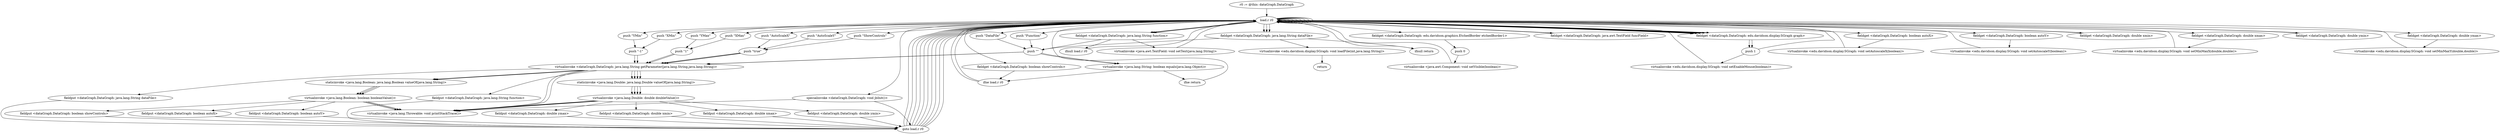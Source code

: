 digraph "" {
    "r0 := @this: dataGraph.DataGraph"
    "load.r r0"
    "r0 := @this: dataGraph.DataGraph"->"load.r r0";
    "load.r r0"->"load.r r0";
    "push \"Function\""
    "load.r r0"->"push \"Function\"";
    "push \"\""
    "push \"Function\""->"push \"\"";
    "virtualinvoke <dataGraph.DataGraph: java.lang.String getParameter(java.lang.String,java.lang.String)>"
    "push \"\""->"virtualinvoke <dataGraph.DataGraph: java.lang.String getParameter(java.lang.String,java.lang.String)>";
    "fieldput <dataGraph.DataGraph: java.lang.String function>"
    "virtualinvoke <dataGraph.DataGraph: java.lang.String getParameter(java.lang.String,java.lang.String)>"->"fieldput <dataGraph.DataGraph: java.lang.String function>";
    "goto load.r r0"
    "fieldput <dataGraph.DataGraph: java.lang.String function>"->"goto load.r r0";
    "goto load.r r0"->"load.r r0";
    "load.r r0"->"load.r r0";
    "push \"XMin\""
    "load.r r0"->"push \"XMin\"";
    "push \"-1\""
    "push \"XMin\""->"push \"-1\"";
    "push \"-1\""->"virtualinvoke <dataGraph.DataGraph: java.lang.String getParameter(java.lang.String,java.lang.String)>";
    "staticinvoke <java.lang.Double: java.lang.Double valueOf(java.lang.String)>"
    "virtualinvoke <dataGraph.DataGraph: java.lang.String getParameter(java.lang.String,java.lang.String)>"->"staticinvoke <java.lang.Double: java.lang.Double valueOf(java.lang.String)>";
    "virtualinvoke <java.lang.Double: double doubleValue()>"
    "staticinvoke <java.lang.Double: java.lang.Double valueOf(java.lang.String)>"->"virtualinvoke <java.lang.Double: double doubleValue()>";
    "fieldput <dataGraph.DataGraph: double xmin>"
    "virtualinvoke <java.lang.Double: double doubleValue()>"->"fieldput <dataGraph.DataGraph: double xmin>";
    "fieldput <dataGraph.DataGraph: double xmin>"->"goto load.r r0";
    "goto load.r r0"->"load.r r0";
    "load.r r0"->"load.r r0";
    "push \"XMax\""
    "load.r r0"->"push \"XMax\"";
    "push \"1\""
    "push \"XMax\""->"push \"1\"";
    "push \"1\""->"virtualinvoke <dataGraph.DataGraph: java.lang.String getParameter(java.lang.String,java.lang.String)>";
    "virtualinvoke <dataGraph.DataGraph: java.lang.String getParameter(java.lang.String,java.lang.String)>"->"staticinvoke <java.lang.Double: java.lang.Double valueOf(java.lang.String)>";
    "staticinvoke <java.lang.Double: java.lang.Double valueOf(java.lang.String)>"->"virtualinvoke <java.lang.Double: double doubleValue()>";
    "fieldput <dataGraph.DataGraph: double xmax>"
    "virtualinvoke <java.lang.Double: double doubleValue()>"->"fieldput <dataGraph.DataGraph: double xmax>";
    "fieldput <dataGraph.DataGraph: double xmax>"->"goto load.r r0";
    "goto load.r r0"->"load.r r0";
    "load.r r0"->"load.r r0";
    "push \"YMin\""
    "load.r r0"->"push \"YMin\"";
    "push \"YMin\""->"push \"-1\"";
    "push \"-1\""->"virtualinvoke <dataGraph.DataGraph: java.lang.String getParameter(java.lang.String,java.lang.String)>";
    "virtualinvoke <dataGraph.DataGraph: java.lang.String getParameter(java.lang.String,java.lang.String)>"->"staticinvoke <java.lang.Double: java.lang.Double valueOf(java.lang.String)>";
    "staticinvoke <java.lang.Double: java.lang.Double valueOf(java.lang.String)>"->"virtualinvoke <java.lang.Double: double doubleValue()>";
    "fieldput <dataGraph.DataGraph: double ymin>"
    "virtualinvoke <java.lang.Double: double doubleValue()>"->"fieldput <dataGraph.DataGraph: double ymin>";
    "fieldput <dataGraph.DataGraph: double ymin>"->"goto load.r r0";
    "goto load.r r0"->"load.r r0";
    "load.r r0"->"load.r r0";
    "push \"YMax\""
    "load.r r0"->"push \"YMax\"";
    "push \"YMax\""->"push \"1\"";
    "push \"1\""->"virtualinvoke <dataGraph.DataGraph: java.lang.String getParameter(java.lang.String,java.lang.String)>";
    "virtualinvoke <dataGraph.DataGraph: java.lang.String getParameter(java.lang.String,java.lang.String)>"->"staticinvoke <java.lang.Double: java.lang.Double valueOf(java.lang.String)>";
    "staticinvoke <java.lang.Double: java.lang.Double valueOf(java.lang.String)>"->"virtualinvoke <java.lang.Double: double doubleValue()>";
    "fieldput <dataGraph.DataGraph: double ymax>"
    "virtualinvoke <java.lang.Double: double doubleValue()>"->"fieldput <dataGraph.DataGraph: double ymax>";
    "fieldput <dataGraph.DataGraph: double ymax>"->"goto load.r r0";
    "goto load.r r0"->"load.r r0";
    "load.r r0"->"load.r r0";
    "push \"DataFile\""
    "load.r r0"->"push \"DataFile\"";
    "push \"DataFile\""->"push \"\"";
    "push \"\""->"virtualinvoke <dataGraph.DataGraph: java.lang.String getParameter(java.lang.String,java.lang.String)>";
    "fieldput <dataGraph.DataGraph: java.lang.String dataFile>"
    "virtualinvoke <dataGraph.DataGraph: java.lang.String getParameter(java.lang.String,java.lang.String)>"->"fieldput <dataGraph.DataGraph: java.lang.String dataFile>";
    "fieldput <dataGraph.DataGraph: java.lang.String dataFile>"->"goto load.r r0";
    "goto load.r r0"->"load.r r0";
    "load.r r0"->"load.r r0";
    "push \"AutoScaleX\""
    "load.r r0"->"push \"AutoScaleX\"";
    "push \"true\""
    "push \"AutoScaleX\""->"push \"true\"";
    "push \"true\""->"virtualinvoke <dataGraph.DataGraph: java.lang.String getParameter(java.lang.String,java.lang.String)>";
    "staticinvoke <java.lang.Boolean: java.lang.Boolean valueOf(java.lang.String)>"
    "virtualinvoke <dataGraph.DataGraph: java.lang.String getParameter(java.lang.String,java.lang.String)>"->"staticinvoke <java.lang.Boolean: java.lang.Boolean valueOf(java.lang.String)>";
    "virtualinvoke <java.lang.Boolean: boolean booleanValue()>"
    "staticinvoke <java.lang.Boolean: java.lang.Boolean valueOf(java.lang.String)>"->"virtualinvoke <java.lang.Boolean: boolean booleanValue()>";
    "fieldput <dataGraph.DataGraph: boolean autoX>"
    "virtualinvoke <java.lang.Boolean: boolean booleanValue()>"->"fieldput <dataGraph.DataGraph: boolean autoX>";
    "fieldput <dataGraph.DataGraph: boolean autoX>"->"goto load.r r0";
    "goto load.r r0"->"load.r r0";
    "load.r r0"->"load.r r0";
    "push \"AutoScaleY\""
    "load.r r0"->"push \"AutoScaleY\"";
    "push \"AutoScaleY\""->"push \"true\"";
    "push \"true\""->"virtualinvoke <dataGraph.DataGraph: java.lang.String getParameter(java.lang.String,java.lang.String)>";
    "virtualinvoke <dataGraph.DataGraph: java.lang.String getParameter(java.lang.String,java.lang.String)>"->"staticinvoke <java.lang.Boolean: java.lang.Boolean valueOf(java.lang.String)>";
    "staticinvoke <java.lang.Boolean: java.lang.Boolean valueOf(java.lang.String)>"->"virtualinvoke <java.lang.Boolean: boolean booleanValue()>";
    "fieldput <dataGraph.DataGraph: boolean autoY>"
    "virtualinvoke <java.lang.Boolean: boolean booleanValue()>"->"fieldput <dataGraph.DataGraph: boolean autoY>";
    "fieldput <dataGraph.DataGraph: boolean autoY>"->"goto load.r r0";
    "goto load.r r0"->"load.r r0";
    "load.r r0"->"load.r r0";
    "push \"ShowControls\""
    "load.r r0"->"push \"ShowControls\"";
    "push \"ShowControls\""->"push \"true\"";
    "push \"true\""->"virtualinvoke <dataGraph.DataGraph: java.lang.String getParameter(java.lang.String,java.lang.String)>";
    "virtualinvoke <dataGraph.DataGraph: java.lang.String getParameter(java.lang.String,java.lang.String)>"->"staticinvoke <java.lang.Boolean: java.lang.Boolean valueOf(java.lang.String)>";
    "staticinvoke <java.lang.Boolean: java.lang.Boolean valueOf(java.lang.String)>"->"virtualinvoke <java.lang.Boolean: boolean booleanValue()>";
    "fieldput <dataGraph.DataGraph: boolean showControls>"
    "virtualinvoke <java.lang.Boolean: boolean booleanValue()>"->"fieldput <dataGraph.DataGraph: boolean showControls>";
    "fieldput <dataGraph.DataGraph: boolean showControls>"->"goto load.r r0";
    "goto load.r r0"->"load.r r0";
    "specialinvoke <dataGraph.DataGraph: void jbInit()>"
    "load.r r0"->"specialinvoke <dataGraph.DataGraph: void jbInit()>";
    "specialinvoke <dataGraph.DataGraph: void jbInit()>"->"goto load.r r0";
    "goto load.r r0"->"load.r r0";
    "fieldget <dataGraph.DataGraph: boolean showControls>"
    "load.r r0"->"fieldget <dataGraph.DataGraph: boolean showControls>";
    "ifne load.r r0"
    "fieldget <dataGraph.DataGraph: boolean showControls>"->"ifne load.r r0";
    "ifne load.r r0"->"load.r r0";
    "fieldget <dataGraph.DataGraph: edu.davidson.graphics.EtchedBorder etchedBorder1>"
    "load.r r0"->"fieldget <dataGraph.DataGraph: edu.davidson.graphics.EtchedBorder etchedBorder1>";
    "push 0"
    "fieldget <dataGraph.DataGraph: edu.davidson.graphics.EtchedBorder etchedBorder1>"->"push 0";
    "virtualinvoke <java.awt.Component: void setVisible(boolean)>"
    "push 0"->"virtualinvoke <java.awt.Component: void setVisible(boolean)>";
    "virtualinvoke <java.awt.Component: void setVisible(boolean)>"->"load.r r0";
    "fieldget <dataGraph.DataGraph: java.lang.String function>"
    "load.r r0"->"fieldget <dataGraph.DataGraph: java.lang.String function>";
    "ifnull load.r r0"
    "fieldget <dataGraph.DataGraph: java.lang.String function>"->"ifnull load.r r0";
    "ifnull load.r r0"->"load.r r0";
    "load.r r0"->"fieldget <dataGraph.DataGraph: java.lang.String function>";
    "fieldget <dataGraph.DataGraph: java.lang.String function>"->"push \"\"";
    "virtualinvoke <java.lang.String: boolean equals(java.lang.Object)>"
    "push \"\""->"virtualinvoke <java.lang.String: boolean equals(java.lang.Object)>";
    "virtualinvoke <java.lang.String: boolean equals(java.lang.Object)>"->"ifne load.r r0";
    "ifne load.r r0"->"load.r r0";
    "fieldget <dataGraph.DataGraph: java.awt.TextField funcField>"
    "load.r r0"->"fieldget <dataGraph.DataGraph: java.awt.TextField funcField>";
    "fieldget <dataGraph.DataGraph: java.awt.TextField funcField>"->"load.r r0";
    "load.r r0"->"fieldget <dataGraph.DataGraph: java.lang.String function>";
    "virtualinvoke <java.awt.TextField: void setText(java.lang.String)>"
    "fieldget <dataGraph.DataGraph: java.lang.String function>"->"virtualinvoke <java.awt.TextField: void setText(java.lang.String)>";
    "virtualinvoke <java.awt.TextField: void setText(java.lang.String)>"->"load.r r0";
    "fieldget <dataGraph.DataGraph: edu.davidson.display.SGraph graph>"
    "load.r r0"->"fieldget <dataGraph.DataGraph: edu.davidson.display.SGraph graph>";
    "push 1"
    "fieldget <dataGraph.DataGraph: edu.davidson.display.SGraph graph>"->"push 1";
    "virtualinvoke <edu.davidson.display.SGraph: void setEnableMouse(boolean)>"
    "push 1"->"virtualinvoke <edu.davidson.display.SGraph: void setEnableMouse(boolean)>";
    "virtualinvoke <edu.davidson.display.SGraph: void setEnableMouse(boolean)>"->"load.r r0";
    "load.r r0"->"fieldget <dataGraph.DataGraph: edu.davidson.display.SGraph graph>";
    "fieldget <dataGraph.DataGraph: edu.davidson.display.SGraph graph>"->"load.r r0";
    "fieldget <dataGraph.DataGraph: boolean autoX>"
    "load.r r0"->"fieldget <dataGraph.DataGraph: boolean autoX>";
    "virtualinvoke <edu.davidson.display.SGraph: void setAutoscaleX(boolean)>"
    "fieldget <dataGraph.DataGraph: boolean autoX>"->"virtualinvoke <edu.davidson.display.SGraph: void setAutoscaleX(boolean)>";
    "virtualinvoke <edu.davidson.display.SGraph: void setAutoscaleX(boolean)>"->"load.r r0";
    "load.r r0"->"fieldget <dataGraph.DataGraph: edu.davidson.display.SGraph graph>";
    "fieldget <dataGraph.DataGraph: edu.davidson.display.SGraph graph>"->"load.r r0";
    "fieldget <dataGraph.DataGraph: boolean autoY>"
    "load.r r0"->"fieldget <dataGraph.DataGraph: boolean autoY>";
    "virtualinvoke <edu.davidson.display.SGraph: void setAutoscaleY(boolean)>"
    "fieldget <dataGraph.DataGraph: boolean autoY>"->"virtualinvoke <edu.davidson.display.SGraph: void setAutoscaleY(boolean)>";
    "virtualinvoke <edu.davidson.display.SGraph: void setAutoscaleY(boolean)>"->"load.r r0";
    "load.r r0"->"fieldget <dataGraph.DataGraph: edu.davidson.display.SGraph graph>";
    "fieldget <dataGraph.DataGraph: edu.davidson.display.SGraph graph>"->"load.r r0";
    "fieldget <dataGraph.DataGraph: double xmin>"
    "load.r r0"->"fieldget <dataGraph.DataGraph: double xmin>";
    "fieldget <dataGraph.DataGraph: double xmin>"->"load.r r0";
    "fieldget <dataGraph.DataGraph: double xmax>"
    "load.r r0"->"fieldget <dataGraph.DataGraph: double xmax>";
    "virtualinvoke <edu.davidson.display.SGraph: void setMinMaxX(double,double)>"
    "fieldget <dataGraph.DataGraph: double xmax>"->"virtualinvoke <edu.davidson.display.SGraph: void setMinMaxX(double,double)>";
    "virtualinvoke <edu.davidson.display.SGraph: void setMinMaxX(double,double)>"->"load.r r0";
    "load.r r0"->"fieldget <dataGraph.DataGraph: edu.davidson.display.SGraph graph>";
    "fieldget <dataGraph.DataGraph: edu.davidson.display.SGraph graph>"->"load.r r0";
    "fieldget <dataGraph.DataGraph: double ymin>"
    "load.r r0"->"fieldget <dataGraph.DataGraph: double ymin>";
    "fieldget <dataGraph.DataGraph: double ymin>"->"load.r r0";
    "fieldget <dataGraph.DataGraph: double ymax>"
    "load.r r0"->"fieldget <dataGraph.DataGraph: double ymax>";
    "virtualinvoke <edu.davidson.display.SGraph: void setMinMaxY(double,double)>"
    "fieldget <dataGraph.DataGraph: double ymax>"->"virtualinvoke <edu.davidson.display.SGraph: void setMinMaxY(double,double)>";
    "virtualinvoke <edu.davidson.display.SGraph: void setMinMaxY(double,double)>"->"load.r r0";
    "fieldget <dataGraph.DataGraph: java.lang.String dataFile>"
    "load.r r0"->"fieldget <dataGraph.DataGraph: java.lang.String dataFile>";
    "ifnull return"
    "fieldget <dataGraph.DataGraph: java.lang.String dataFile>"->"ifnull return";
    "ifnull return"->"load.r r0";
    "load.r r0"->"fieldget <dataGraph.DataGraph: java.lang.String dataFile>";
    "fieldget <dataGraph.DataGraph: java.lang.String dataFile>"->"push \"\"";
    "push \"\""->"virtualinvoke <java.lang.String: boolean equals(java.lang.Object)>";
    "ifne return"
    "virtualinvoke <java.lang.String: boolean equals(java.lang.Object)>"->"ifne return";
    "ifne return"->"load.r r0";
    "load.r r0"->"fieldget <dataGraph.DataGraph: edu.davidson.display.SGraph graph>";
    "fieldget <dataGraph.DataGraph: edu.davidson.display.SGraph graph>"->"push 1";
    "push 1"->"load.r r0";
    "load.r r0"->"fieldget <dataGraph.DataGraph: java.lang.String dataFile>";
    "virtualinvoke <edu.davidson.display.SGraph: void loadFile(int,java.lang.String)>"
    "fieldget <dataGraph.DataGraph: java.lang.String dataFile>"->"virtualinvoke <edu.davidson.display.SGraph: void loadFile(int,java.lang.String)>";
    "return"
    "virtualinvoke <edu.davidson.display.SGraph: void loadFile(int,java.lang.String)>"->"return";
    "virtualinvoke <java.lang.Throwable: void printStackTrace()>"
    "specialinvoke <dataGraph.DataGraph: void jbInit()>"->"virtualinvoke <java.lang.Throwable: void printStackTrace()>";
    "virtualinvoke <java.lang.Boolean: boolean booleanValue()>"->"virtualinvoke <java.lang.Throwable: void printStackTrace()>";
    "virtualinvoke <java.lang.Boolean: boolean booleanValue()>"->"virtualinvoke <java.lang.Throwable: void printStackTrace()>";
    "virtualinvoke <java.lang.Boolean: boolean booleanValue()>"->"virtualinvoke <java.lang.Throwable: void printStackTrace()>";
    "virtualinvoke <dataGraph.DataGraph: java.lang.String getParameter(java.lang.String,java.lang.String)>"->"virtualinvoke <java.lang.Throwable: void printStackTrace()>";
    "virtualinvoke <java.lang.Double: double doubleValue()>"->"virtualinvoke <java.lang.Throwable: void printStackTrace()>";
    "virtualinvoke <java.lang.Double: double doubleValue()>"->"virtualinvoke <java.lang.Throwable: void printStackTrace()>";
    "virtualinvoke <java.lang.Double: double doubleValue()>"->"virtualinvoke <java.lang.Throwable: void printStackTrace()>";
    "virtualinvoke <java.lang.Double: double doubleValue()>"->"virtualinvoke <java.lang.Throwable: void printStackTrace()>";
    "virtualinvoke <dataGraph.DataGraph: java.lang.String getParameter(java.lang.String,java.lang.String)>"->"virtualinvoke <java.lang.Throwable: void printStackTrace()>";
}
